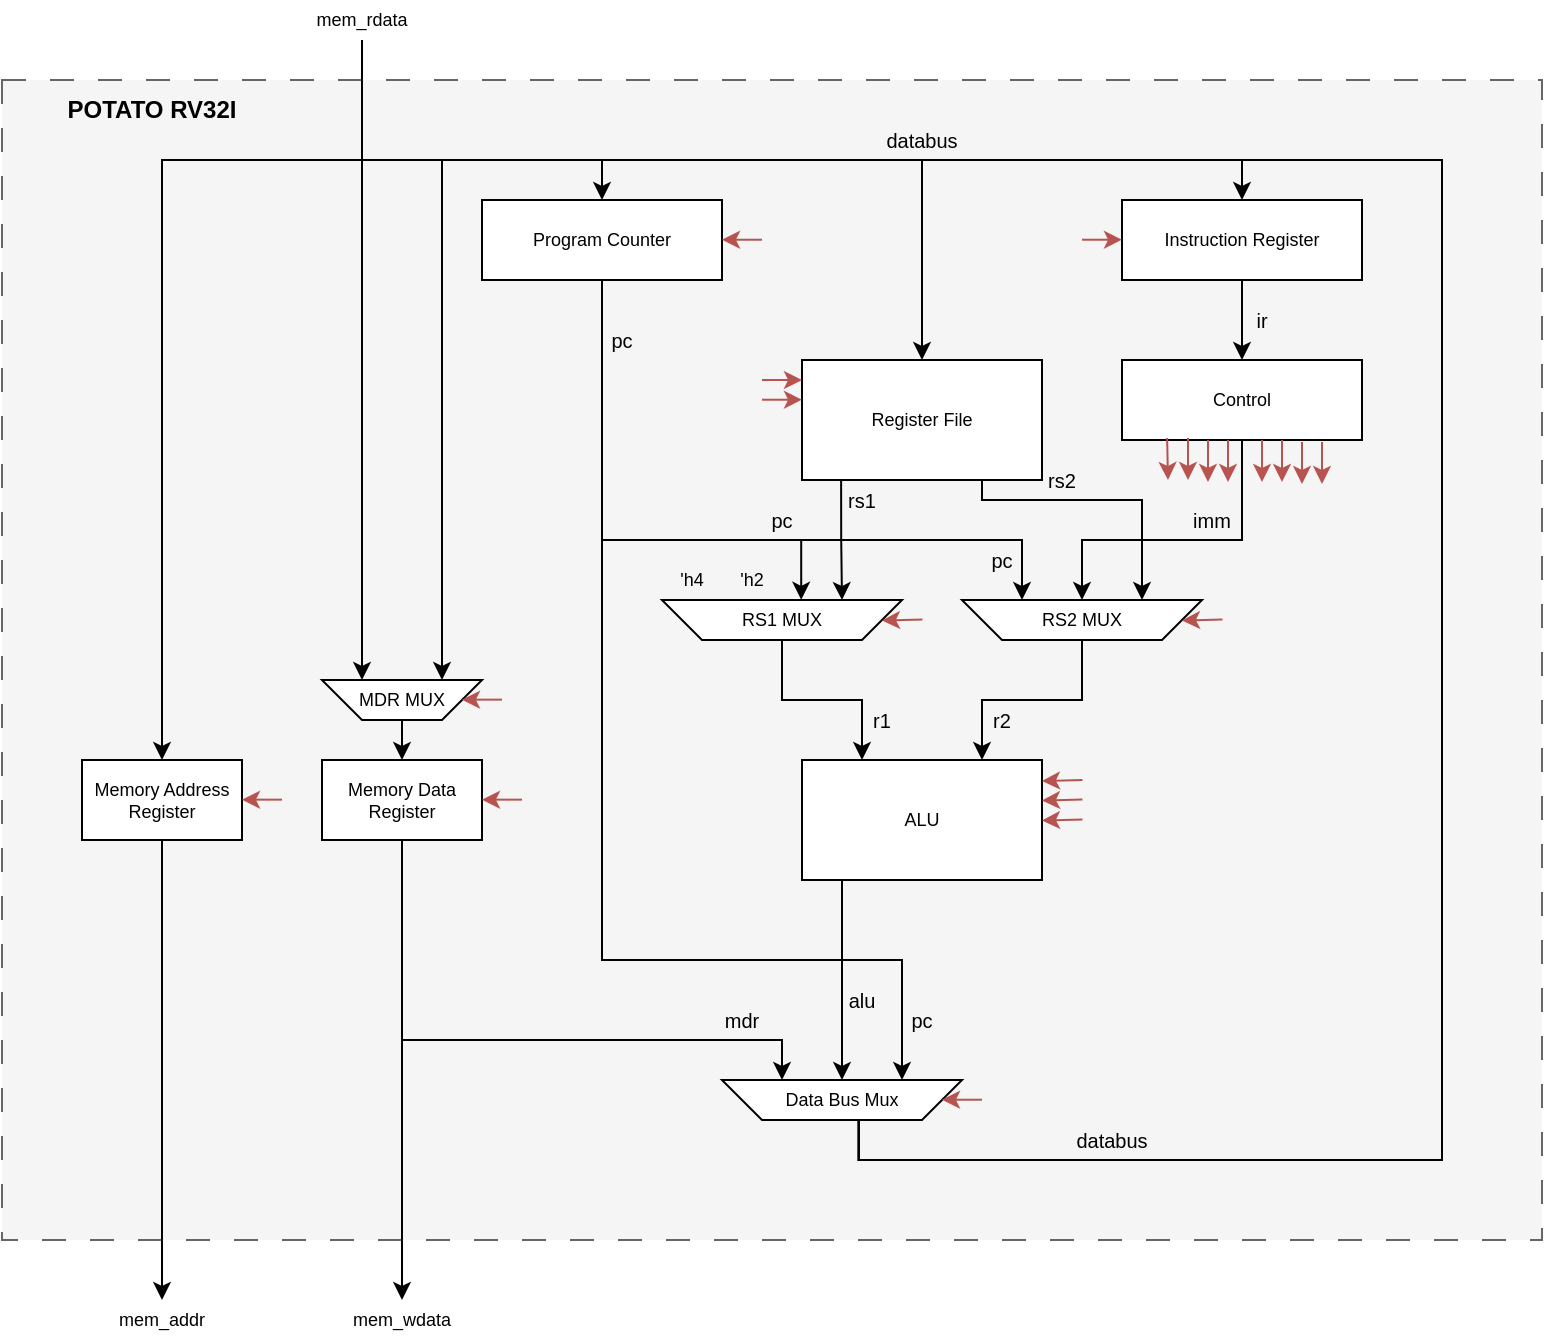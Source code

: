 <mxfile version="24.7.8">
  <diagram name="Page-1" id="98oKJFwYGfcuX6iZ9ha8">
    <mxGraphModel dx="1183" dy="785" grid="1" gridSize="10" guides="1" tooltips="1" connect="1" arrows="1" fold="1" page="0" pageScale="1" pageWidth="850" pageHeight="1100" math="0" shadow="0">
      <root>
        <mxCell id="0" />
        <mxCell id="1" parent="0" />
        <mxCell id="43OX9CWfigrg4bE7kXVG-79" value="" style="rounded=0;whiteSpace=wrap;html=1;dashed=1;dashPattern=12 12;fillColor=#f5f5f5;fontColor=#333333;strokeColor=#666666;" vertex="1" parent="1">
          <mxGeometry y="60" width="770" height="580" as="geometry" />
        </mxCell>
        <mxCell id="43OX9CWfigrg4bE7kXVG-42" style="edgeStyle=orthogonalEdgeStyle;rounded=0;orthogonalLoop=1;jettySize=auto;html=1;exitX=0.5;exitY=1;exitDx=0;exitDy=0;entryX=0.5;entryY=0;entryDx=0;entryDy=0;" edge="1" parent="1" source="43OX9CWfigrg4bE7kXVG-3" target="43OX9CWfigrg4bE7kXVG-52">
          <mxGeometry relative="1" as="geometry">
            <mxPoint x="79.852" y="640" as="targetPoint" />
          </mxGeometry>
        </mxCell>
        <mxCell id="43OX9CWfigrg4bE7kXVG-3" value="Memory Address Register" style="rounded=0;whiteSpace=wrap;html=1;fontSize=9;" vertex="1" parent="1">
          <mxGeometry x="40" y="400" width="80" height="40" as="geometry" />
        </mxCell>
        <mxCell id="43OX9CWfigrg4bE7kXVG-43" style="edgeStyle=orthogonalEdgeStyle;rounded=0;orthogonalLoop=1;jettySize=auto;html=1;exitX=0.5;exitY=1;exitDx=0;exitDy=0;entryX=0.5;entryY=0;entryDx=0;entryDy=0;" edge="1" parent="1" source="43OX9CWfigrg4bE7kXVG-4" target="43OX9CWfigrg4bE7kXVG-51">
          <mxGeometry relative="1" as="geometry">
            <mxPoint x="199.852" y="640" as="targetPoint" />
          </mxGeometry>
        </mxCell>
        <mxCell id="43OX9CWfigrg4bE7kXVG-4" value="Memory Data Register" style="rounded=0;whiteSpace=wrap;html=1;fontSize=9;" vertex="1" parent="1">
          <mxGeometry x="160" y="400" width="80" height="40" as="geometry" />
        </mxCell>
        <mxCell id="43OX9CWfigrg4bE7kXVG-35" style="edgeStyle=orthogonalEdgeStyle;rounded=0;orthogonalLoop=1;jettySize=auto;html=1;exitX=0.5;exitY=1;exitDx=0;exitDy=0;entryX=0.25;entryY=0;entryDx=0;entryDy=0;jumpStyle=arc;" edge="1" parent="1" source="43OX9CWfigrg4bE7kXVG-5" target="43OX9CWfigrg4bE7kXVG-12">
          <mxGeometry relative="1" as="geometry">
            <Array as="points">
              <mxPoint x="300" y="290" />
              <mxPoint x="510" y="290" />
            </Array>
          </mxGeometry>
        </mxCell>
        <mxCell id="43OX9CWfigrg4bE7kXVG-5" value="Program Counter" style="rounded=0;whiteSpace=wrap;html=1;fontSize=9;" vertex="1" parent="1">
          <mxGeometry x="240" y="120" width="120" height="40" as="geometry" />
        </mxCell>
        <mxCell id="43OX9CWfigrg4bE7kXVG-64" style="edgeStyle=orthogonalEdgeStyle;rounded=0;orthogonalLoop=1;jettySize=auto;html=1;exitX=0.5;exitY=1;exitDx=0;exitDy=0;entryX=0.5;entryY=0;entryDx=0;entryDy=0;" edge="1" parent="1" source="43OX9CWfigrg4bE7kXVG-6" target="43OX9CWfigrg4bE7kXVG-53">
          <mxGeometry relative="1" as="geometry" />
        </mxCell>
        <mxCell id="43OX9CWfigrg4bE7kXVG-6" value="Instruction Register" style="rounded=0;whiteSpace=wrap;html=1;fontSize=9;" vertex="1" parent="1">
          <mxGeometry x="560" y="120" width="120" height="40" as="geometry" />
        </mxCell>
        <mxCell id="43OX9CWfigrg4bE7kXVG-31" style="edgeStyle=orthogonalEdgeStyle;rounded=0;orthogonalLoop=1;jettySize=auto;html=1;exitX=0.5;exitY=1;exitDx=0;exitDy=0;entryX=0.5;entryY=0;entryDx=0;entryDy=0;" edge="1" parent="1" source="43OX9CWfigrg4bE7kXVG-8" target="43OX9CWfigrg4bE7kXVG-4">
          <mxGeometry relative="1" as="geometry" />
        </mxCell>
        <mxCell id="43OX9CWfigrg4bE7kXVG-8" value="MDR MUX" style="shape=trapezoid;perimeter=trapezoidPerimeter;whiteSpace=wrap;html=1;fixedSize=1;rotation=0;flipV=1;fontSize=9;" vertex="1" parent="1">
          <mxGeometry x="160" y="360" width="80" height="20" as="geometry" />
        </mxCell>
        <mxCell id="43OX9CWfigrg4bE7kXVG-19" style="edgeStyle=orthogonalEdgeStyle;rounded=0;orthogonalLoop=1;jettySize=auto;html=1;exitX=0.163;exitY=0.988;exitDx=0;exitDy=0;entryX=0.75;entryY=0;entryDx=0;entryDy=0;fontSize=9;exitPerimeter=0;" edge="1" parent="1" source="43OX9CWfigrg4bE7kXVG-9" target="43OX9CWfigrg4bE7kXVG-11">
          <mxGeometry relative="1" as="geometry" />
        </mxCell>
        <mxCell id="43OX9CWfigrg4bE7kXVG-33" style="edgeStyle=orthogonalEdgeStyle;rounded=0;orthogonalLoop=1;jettySize=auto;html=1;exitX=0.75;exitY=1;exitDx=0;exitDy=0;entryX=0.75;entryY=0;entryDx=0;entryDy=0;" edge="1" parent="1" source="43OX9CWfigrg4bE7kXVG-9" target="43OX9CWfigrg4bE7kXVG-12">
          <mxGeometry relative="1" as="geometry">
            <Array as="points">
              <mxPoint x="490" y="270" />
              <mxPoint x="570" y="270" />
            </Array>
          </mxGeometry>
        </mxCell>
        <mxCell id="43OX9CWfigrg4bE7kXVG-9" value="Register File" style="rounded=0;whiteSpace=wrap;html=1;fontSize=9;" vertex="1" parent="1">
          <mxGeometry x="400" y="200" width="120" height="60" as="geometry" />
        </mxCell>
        <mxCell id="43OX9CWfigrg4bE7kXVG-10" value="ALU" style="rounded=0;whiteSpace=wrap;html=1;fontSize=9;" vertex="1" parent="1">
          <mxGeometry x="400" y="400" width="120" height="60" as="geometry" />
        </mxCell>
        <mxCell id="43OX9CWfigrg4bE7kXVG-16" style="edgeStyle=orthogonalEdgeStyle;rounded=0;orthogonalLoop=1;jettySize=auto;html=1;exitX=0.5;exitY=1;exitDx=0;exitDy=0;entryX=0.25;entryY=0;entryDx=0;entryDy=0;fontSize=9;" edge="1" parent="1" source="43OX9CWfigrg4bE7kXVG-11" target="43OX9CWfigrg4bE7kXVG-10">
          <mxGeometry relative="1" as="geometry" />
        </mxCell>
        <mxCell id="43OX9CWfigrg4bE7kXVG-11" value="RS1 MUX" style="shape=trapezoid;perimeter=trapezoidPerimeter;whiteSpace=wrap;html=1;fixedSize=1;rotation=0;flipV=1;fontSize=9;" vertex="1" parent="1">
          <mxGeometry x="330" y="320" width="120" height="20" as="geometry" />
        </mxCell>
        <mxCell id="43OX9CWfigrg4bE7kXVG-18" style="edgeStyle=orthogonalEdgeStyle;rounded=0;orthogonalLoop=1;jettySize=auto;html=1;exitX=0.5;exitY=1;exitDx=0;exitDy=0;entryX=0.75;entryY=0;entryDx=0;entryDy=0;fontSize=9;" edge="1" parent="1" source="43OX9CWfigrg4bE7kXVG-12" target="43OX9CWfigrg4bE7kXVG-10">
          <mxGeometry relative="1" as="geometry" />
        </mxCell>
        <mxCell id="43OX9CWfigrg4bE7kXVG-12" value="RS2 MUX" style="shape=trapezoid;perimeter=trapezoidPerimeter;whiteSpace=wrap;html=1;fixedSize=1;rotation=0;flipV=1;fontSize=9;" vertex="1" parent="1">
          <mxGeometry x="480" y="320" width="120" height="20" as="geometry" />
        </mxCell>
        <mxCell id="43OX9CWfigrg4bE7kXVG-40" style="edgeStyle=orthogonalEdgeStyle;rounded=0;orthogonalLoop=1;jettySize=auto;html=1;exitX=0.57;exitY=0;exitDx=0;exitDy=0;exitPerimeter=0;entryX=0.5;entryY=0;entryDx=0;entryDy=0;" edge="1" parent="1" source="43OX9CWfigrg4bE7kXVG-15" target="43OX9CWfigrg4bE7kXVG-6">
          <mxGeometry relative="1" as="geometry">
            <Array as="points">
              <mxPoint x="428" y="600" />
              <mxPoint x="720" y="600" />
              <mxPoint x="720" y="100" />
              <mxPoint x="620" y="100" />
            </Array>
          </mxGeometry>
        </mxCell>
        <mxCell id="43OX9CWfigrg4bE7kXVG-41" style="edgeStyle=orthogonalEdgeStyle;rounded=0;orthogonalLoop=1;jettySize=auto;html=1;exitX=0.57;exitY=0;exitDx=0;exitDy=0;exitPerimeter=0;entryX=0.5;entryY=0;entryDx=0;entryDy=0;" edge="1" parent="1" source="43OX9CWfigrg4bE7kXVG-15" target="43OX9CWfigrg4bE7kXVG-5">
          <mxGeometry relative="1" as="geometry">
            <Array as="points">
              <mxPoint x="428" y="600" />
              <mxPoint x="720" y="600" />
              <mxPoint x="720" y="100" />
              <mxPoint x="300" y="100" />
            </Array>
          </mxGeometry>
        </mxCell>
        <mxCell id="43OX9CWfigrg4bE7kXVG-46" style="edgeStyle=orthogonalEdgeStyle;rounded=0;orthogonalLoop=1;jettySize=auto;html=1;exitX=0.57;exitY=0;exitDx=0;exitDy=0;exitPerimeter=0;entryX=0.5;entryY=0;entryDx=0;entryDy=0;" edge="1" parent="1" source="43OX9CWfigrg4bE7kXVG-15" target="43OX9CWfigrg4bE7kXVG-3">
          <mxGeometry relative="1" as="geometry">
            <Array as="points">
              <mxPoint x="428" y="600" />
              <mxPoint x="720" y="600" />
              <mxPoint x="720" y="100" />
              <mxPoint x="80" y="100" />
            </Array>
          </mxGeometry>
        </mxCell>
        <mxCell id="43OX9CWfigrg4bE7kXVG-47" style="edgeStyle=orthogonalEdgeStyle;rounded=0;orthogonalLoop=1;jettySize=auto;html=1;exitX=0.57;exitY=0;exitDx=0;exitDy=0;exitPerimeter=0;entryX=0.5;entryY=0;entryDx=0;entryDy=0;" edge="1" parent="1" source="43OX9CWfigrg4bE7kXVG-15" target="43OX9CWfigrg4bE7kXVG-9">
          <mxGeometry relative="1" as="geometry">
            <Array as="points">
              <mxPoint x="428" y="600" />
              <mxPoint x="720" y="600" />
              <mxPoint x="720" y="100" />
              <mxPoint x="460" y="100" />
            </Array>
          </mxGeometry>
        </mxCell>
        <mxCell id="43OX9CWfigrg4bE7kXVG-48" style="edgeStyle=orthogonalEdgeStyle;rounded=0;orthogonalLoop=1;jettySize=auto;html=1;exitX=0.57;exitY=0;exitDx=0;exitDy=0;exitPerimeter=0;entryX=0.75;entryY=0;entryDx=0;entryDy=0;" edge="1" parent="1" source="43OX9CWfigrg4bE7kXVG-15" target="43OX9CWfigrg4bE7kXVG-8">
          <mxGeometry relative="1" as="geometry">
            <Array as="points">
              <mxPoint x="428" y="600" />
              <mxPoint x="720" y="600" />
              <mxPoint x="720" y="100" />
              <mxPoint x="220" y="100" />
            </Array>
          </mxGeometry>
        </mxCell>
        <mxCell id="43OX9CWfigrg4bE7kXVG-15" value="Data Bus Mux" style="shape=trapezoid;perimeter=trapezoidPerimeter;whiteSpace=wrap;html=1;fixedSize=1;rotation=0;flipV=1;fontSize=9;points=[[0,0,0,0,0],[0,0.25,0,0,0],[0,0.5,0,0,0],[0,0.75,0,0,0],[0,1,0,0,0],[0.2,0,0,0,0],[0.25,1,0,0,0],[0.39,0,0,0,0],[0.5,1,0,0,0],[0.57,0,0,0,0],[0.75,1,0,0,0],[0.77,0,0,0,0],[1,0,0,0,0],[1,0.25,0,0,0],[1,0.5,0,0,0],[1,0.75,0,0,0],[1,1,0,0,0]];" vertex="1" parent="1">
          <mxGeometry x="360" y="560" width="120" height="20" as="geometry" />
        </mxCell>
        <mxCell id="43OX9CWfigrg4bE7kXVG-23" value="&#39;h2" style="text;html=1;align=center;verticalAlign=middle;whiteSpace=wrap;rounded=0;fontSize=9;" vertex="1" parent="1">
          <mxGeometry x="360" y="300" width="30" height="20" as="geometry" />
        </mxCell>
        <mxCell id="43OX9CWfigrg4bE7kXVG-24" value="&#39;h4" style="text;html=1;align=center;verticalAlign=middle;whiteSpace=wrap;rounded=0;fontSize=9;" vertex="1" parent="1">
          <mxGeometry x="330" y="300" width="30" height="20" as="geometry" />
        </mxCell>
        <mxCell id="43OX9CWfigrg4bE7kXVG-25" style="edgeStyle=orthogonalEdgeStyle;rounded=0;orthogonalLoop=1;jettySize=auto;html=1;exitX=0.5;exitY=1;exitDx=0;exitDy=0;entryX=0.58;entryY=1.005;entryDx=0;entryDy=0;entryPerimeter=0;fontSize=9;" edge="1" parent="1" source="43OX9CWfigrg4bE7kXVG-5" target="43OX9CWfigrg4bE7kXVG-11">
          <mxGeometry relative="1" as="geometry">
            <Array as="points">
              <mxPoint x="300" y="290" />
              <mxPoint x="400" y="290" />
            </Array>
          </mxGeometry>
        </mxCell>
        <mxCell id="43OX9CWfigrg4bE7kXVG-29" style="edgeStyle=orthogonalEdgeStyle;rounded=0;orthogonalLoop=1;jettySize=auto;html=1;exitX=0.5;exitY=1;exitDx=0;exitDy=0;fontSize=9;entryX=0.75;entryY=1;entryDx=0;entryDy=0;entryPerimeter=0;" edge="1" parent="1" source="43OX9CWfigrg4bE7kXVG-5" target="43OX9CWfigrg4bE7kXVG-15">
          <mxGeometry relative="1" as="geometry">
            <mxPoint x="460" y="560" as="targetPoint" />
            <Array as="points">
              <mxPoint x="300" y="500" />
              <mxPoint x="450" y="500" />
            </Array>
          </mxGeometry>
        </mxCell>
        <mxCell id="43OX9CWfigrg4bE7kXVG-36" style="edgeStyle=orthogonalEdgeStyle;rounded=0;orthogonalLoop=1;jettySize=auto;html=1;exitX=0.5;exitY=1;exitDx=0;exitDy=0;entryX=0.5;entryY=1;entryDx=0;entryDy=0;entryPerimeter=0;" edge="1" parent="1" source="43OX9CWfigrg4bE7kXVG-10" target="43OX9CWfigrg4bE7kXVG-15">
          <mxGeometry relative="1" as="geometry">
            <Array as="points">
              <mxPoint x="420" y="460" />
            </Array>
          </mxGeometry>
        </mxCell>
        <mxCell id="43OX9CWfigrg4bE7kXVG-38" style="edgeStyle=orthogonalEdgeStyle;rounded=0;orthogonalLoop=1;jettySize=auto;html=1;exitX=0.5;exitY=1;exitDx=0;exitDy=0;entryX=0.25;entryY=1;entryDx=0;entryDy=0;entryPerimeter=0;" edge="1" parent="1" source="43OX9CWfigrg4bE7kXVG-4" target="43OX9CWfigrg4bE7kXVG-15">
          <mxGeometry relative="1" as="geometry">
            <Array as="points">
              <mxPoint x="200" y="540" />
              <mxPoint x="390" y="540" />
            </Array>
          </mxGeometry>
        </mxCell>
        <mxCell id="43OX9CWfigrg4bE7kXVG-50" style="edgeStyle=orthogonalEdgeStyle;rounded=0;orthogonalLoop=1;jettySize=auto;html=1;exitX=0.5;exitY=1;exitDx=0;exitDy=0;entryX=0.25;entryY=0;entryDx=0;entryDy=0;" edge="1" parent="1" source="43OX9CWfigrg4bE7kXVG-49" target="43OX9CWfigrg4bE7kXVG-8">
          <mxGeometry relative="1" as="geometry">
            <Array as="points">
              <mxPoint x="180" y="60" />
            </Array>
          </mxGeometry>
        </mxCell>
        <mxCell id="43OX9CWfigrg4bE7kXVG-49" value="mem_rdata" style="text;html=1;align=center;verticalAlign=middle;whiteSpace=wrap;rounded=0;fontSize=9;" vertex="1" parent="1">
          <mxGeometry x="160" y="20" width="40" height="20" as="geometry" />
        </mxCell>
        <mxCell id="43OX9CWfigrg4bE7kXVG-51" value="mem_wdata" style="text;html=1;align=center;verticalAlign=middle;whiteSpace=wrap;rounded=0;fontSize=9;" vertex="1" parent="1">
          <mxGeometry x="180" y="670" width="40" height="20" as="geometry" />
        </mxCell>
        <mxCell id="43OX9CWfigrg4bE7kXVG-52" value="mem_addr" style="text;html=1;align=center;verticalAlign=middle;whiteSpace=wrap;rounded=0;fontSize=9;" vertex="1" parent="1">
          <mxGeometry x="60" y="670" width="40" height="20" as="geometry" />
        </mxCell>
        <mxCell id="43OX9CWfigrg4bE7kXVG-55" style="edgeStyle=orthogonalEdgeStyle;rounded=0;orthogonalLoop=1;jettySize=auto;html=1;exitX=0.5;exitY=1;exitDx=0;exitDy=0;entryX=0.5;entryY=0;entryDx=0;entryDy=0;" edge="1" parent="1" source="43OX9CWfigrg4bE7kXVG-53" target="43OX9CWfigrg4bE7kXVG-12">
          <mxGeometry relative="1" as="geometry">
            <Array as="points">
              <mxPoint x="620" y="290" />
              <mxPoint x="540" y="290" />
            </Array>
          </mxGeometry>
        </mxCell>
        <mxCell id="43OX9CWfigrg4bE7kXVG-53" value="Control" style="rounded=0;whiteSpace=wrap;html=1;fontSize=9;" vertex="1" parent="1">
          <mxGeometry x="560" y="200" width="120" height="40" as="geometry" />
        </mxCell>
        <mxCell id="43OX9CWfigrg4bE7kXVG-56" value="" style="endArrow=classic;html=1;rounded=0;exitX=0.188;exitY=0.975;exitDx=0;exitDy=0;exitPerimeter=0;fillColor=#f8cecc;strokeColor=#b85450;" edge="1" parent="1" source="43OX9CWfigrg4bE7kXVG-53">
          <mxGeometry width="50" height="50" relative="1" as="geometry">
            <mxPoint x="460" y="300" as="sourcePoint" />
            <mxPoint x="583" y="260" as="targetPoint" />
          </mxGeometry>
        </mxCell>
        <mxCell id="43OX9CWfigrg4bE7kXVG-57" value="" style="endArrow=classic;html=1;rounded=0;exitX=0.188;exitY=0.975;exitDx=0;exitDy=0;exitPerimeter=0;fillColor=#f8cecc;strokeColor=#b85450;" edge="1" parent="1">
          <mxGeometry width="50" height="50" relative="1" as="geometry">
            <mxPoint x="593" y="239" as="sourcePoint" />
            <mxPoint x="593" y="260" as="targetPoint" />
          </mxGeometry>
        </mxCell>
        <mxCell id="43OX9CWfigrg4bE7kXVG-58" value="" style="endArrow=classic;html=1;rounded=0;exitX=0.188;exitY=0.975;exitDx=0;exitDy=0;exitPerimeter=0;fillColor=#f8cecc;strokeColor=#b85450;" edge="1" parent="1">
          <mxGeometry width="50" height="50" relative="1" as="geometry">
            <mxPoint x="603" y="240" as="sourcePoint" />
            <mxPoint x="603" y="261" as="targetPoint" />
          </mxGeometry>
        </mxCell>
        <mxCell id="43OX9CWfigrg4bE7kXVG-59" value="" style="endArrow=classic;html=1;rounded=0;exitX=0.188;exitY=0.975;exitDx=0;exitDy=0;exitPerimeter=0;fillColor=#f8cecc;strokeColor=#b85450;" edge="1" parent="1">
          <mxGeometry width="50" height="50" relative="1" as="geometry">
            <mxPoint x="613" y="240" as="sourcePoint" />
            <mxPoint x="613" y="261" as="targetPoint" />
          </mxGeometry>
        </mxCell>
        <mxCell id="43OX9CWfigrg4bE7kXVG-60" value="" style="endArrow=classic;html=1;rounded=0;exitX=0.188;exitY=0.975;exitDx=0;exitDy=0;exitPerimeter=0;fillColor=#f8cecc;strokeColor=#b85450;" edge="1" parent="1">
          <mxGeometry width="50" height="50" relative="1" as="geometry">
            <mxPoint x="630" y="240" as="sourcePoint" />
            <mxPoint x="630" y="261" as="targetPoint" />
          </mxGeometry>
        </mxCell>
        <mxCell id="43OX9CWfigrg4bE7kXVG-61" value="" style="endArrow=classic;html=1;rounded=0;exitX=0.188;exitY=0.975;exitDx=0;exitDy=0;exitPerimeter=0;fillColor=#f8cecc;strokeColor=#b85450;" edge="1" parent="1">
          <mxGeometry width="50" height="50" relative="1" as="geometry">
            <mxPoint x="640" y="240" as="sourcePoint" />
            <mxPoint x="640" y="261" as="targetPoint" />
          </mxGeometry>
        </mxCell>
        <mxCell id="43OX9CWfigrg4bE7kXVG-62" value="" style="endArrow=classic;html=1;rounded=0;exitX=0.188;exitY=0.975;exitDx=0;exitDy=0;exitPerimeter=0;fillColor=#f8cecc;strokeColor=#b85450;" edge="1" parent="1">
          <mxGeometry width="50" height="50" relative="1" as="geometry">
            <mxPoint x="650" y="241" as="sourcePoint" />
            <mxPoint x="650" y="262" as="targetPoint" />
          </mxGeometry>
        </mxCell>
        <mxCell id="43OX9CWfigrg4bE7kXVG-63" value="" style="endArrow=classic;html=1;rounded=0;exitX=0.188;exitY=0.975;exitDx=0;exitDy=0;exitPerimeter=0;fillColor=#f8cecc;strokeColor=#b85450;" edge="1" parent="1">
          <mxGeometry width="50" height="50" relative="1" as="geometry">
            <mxPoint x="660" y="241" as="sourcePoint" />
            <mxPoint x="660" y="262" as="targetPoint" />
          </mxGeometry>
        </mxCell>
        <mxCell id="43OX9CWfigrg4bE7kXVG-65" value="" style="endArrow=classic;html=1;rounded=0;fillColor=#f8cecc;strokeColor=#b85450;" edge="1" parent="1">
          <mxGeometry width="50" height="50" relative="1" as="geometry">
            <mxPoint x="540.25" y="410" as="sourcePoint" />
            <mxPoint x="520" y="410.5" as="targetPoint" />
          </mxGeometry>
        </mxCell>
        <mxCell id="43OX9CWfigrg4bE7kXVG-66" value="" style="endArrow=classic;html=1;rounded=0;fillColor=#f8cecc;strokeColor=#b85450;" edge="1" parent="1">
          <mxGeometry width="50" height="50" relative="1" as="geometry">
            <mxPoint x="540.25" y="419.75" as="sourcePoint" />
            <mxPoint x="520" y="420.25" as="targetPoint" />
          </mxGeometry>
        </mxCell>
        <mxCell id="43OX9CWfigrg4bE7kXVG-67" value="" style="endArrow=classic;html=1;rounded=0;fillColor=#f8cecc;strokeColor=#b85450;" edge="1" parent="1">
          <mxGeometry width="50" height="50" relative="1" as="geometry">
            <mxPoint x="540.25" y="429.75" as="sourcePoint" />
            <mxPoint x="520" y="430.25" as="targetPoint" />
          </mxGeometry>
        </mxCell>
        <mxCell id="43OX9CWfigrg4bE7kXVG-68" value="" style="endArrow=classic;html=1;rounded=0;fillColor=#f8cecc;strokeColor=#b85450;" edge="1" parent="1">
          <mxGeometry width="50" height="50" relative="1" as="geometry">
            <mxPoint x="610.25" y="329.75" as="sourcePoint" />
            <mxPoint x="590" y="330.25" as="targetPoint" />
          </mxGeometry>
        </mxCell>
        <mxCell id="43OX9CWfigrg4bE7kXVG-69" value="" style="endArrow=classic;html=1;rounded=0;fillColor=#f8cecc;strokeColor=#b85450;" edge="1" parent="1">
          <mxGeometry width="50" height="50" relative="1" as="geometry">
            <mxPoint x="460.25" y="329.75" as="sourcePoint" />
            <mxPoint x="440" y="330.25" as="targetPoint" />
          </mxGeometry>
        </mxCell>
        <mxCell id="43OX9CWfigrg4bE7kXVG-70" value="" style="endArrow=classic;html=1;rounded=0;fillColor=#f8cecc;strokeColor=#b85450;" edge="1" parent="1">
          <mxGeometry width="50" height="50" relative="1" as="geometry">
            <mxPoint x="380" y="210" as="sourcePoint" />
            <mxPoint x="400" y="210" as="targetPoint" />
          </mxGeometry>
        </mxCell>
        <mxCell id="43OX9CWfigrg4bE7kXVG-71" value="" style="endArrow=classic;html=1;rounded=0;fillColor=#f8cecc;strokeColor=#b85450;" edge="1" parent="1">
          <mxGeometry width="50" height="50" relative="1" as="geometry">
            <mxPoint x="380" y="219.86" as="sourcePoint" />
            <mxPoint x="400" y="219.86" as="targetPoint" />
          </mxGeometry>
        </mxCell>
        <mxCell id="43OX9CWfigrg4bE7kXVG-72" value="" style="endArrow=classic;html=1;rounded=0;fillColor=#f8cecc;strokeColor=#b85450;" edge="1" parent="1">
          <mxGeometry width="50" height="50" relative="1" as="geometry">
            <mxPoint x="540" y="139.86" as="sourcePoint" />
            <mxPoint x="560" y="139.86" as="targetPoint" />
          </mxGeometry>
        </mxCell>
        <mxCell id="43OX9CWfigrg4bE7kXVG-73" value="" style="endArrow=classic;html=1;rounded=0;fillColor=#f8cecc;strokeColor=#b85450;" edge="1" parent="1">
          <mxGeometry width="50" height="50" relative="1" as="geometry">
            <mxPoint x="380" y="139.86" as="sourcePoint" />
            <mxPoint x="360" y="139.86" as="targetPoint" />
          </mxGeometry>
        </mxCell>
        <mxCell id="43OX9CWfigrg4bE7kXVG-74" value="" style="endArrow=classic;html=1;rounded=0;fillColor=#f8cecc;strokeColor=#b85450;" edge="1" parent="1">
          <mxGeometry width="50" height="50" relative="1" as="geometry">
            <mxPoint x="250" y="369.82" as="sourcePoint" />
            <mxPoint x="230" y="369.82" as="targetPoint" />
          </mxGeometry>
        </mxCell>
        <mxCell id="43OX9CWfigrg4bE7kXVG-76" value="" style="endArrow=classic;html=1;rounded=0;fillColor=#f8cecc;strokeColor=#b85450;" edge="1" parent="1">
          <mxGeometry width="50" height="50" relative="1" as="geometry">
            <mxPoint x="260" y="419.82" as="sourcePoint" />
            <mxPoint x="240" y="419.82" as="targetPoint" />
          </mxGeometry>
        </mxCell>
        <mxCell id="43OX9CWfigrg4bE7kXVG-77" value="" style="endArrow=classic;html=1;rounded=0;fillColor=#f8cecc;strokeColor=#b85450;" edge="1" parent="1">
          <mxGeometry width="50" height="50" relative="1" as="geometry">
            <mxPoint x="140" y="419.82" as="sourcePoint" />
            <mxPoint x="120" y="419.82" as="targetPoint" />
          </mxGeometry>
        </mxCell>
        <mxCell id="43OX9CWfigrg4bE7kXVG-78" value="" style="endArrow=classic;html=1;rounded=0;fillColor=#f8cecc;strokeColor=#b85450;" edge="1" parent="1">
          <mxGeometry width="50" height="50" relative="1" as="geometry">
            <mxPoint x="490" y="569.86" as="sourcePoint" />
            <mxPoint x="470" y="569.86" as="targetPoint" />
          </mxGeometry>
        </mxCell>
        <mxCell id="43OX9CWfigrg4bE7kXVG-80" value="&lt;font style=&quot;font-size: 10px;&quot;&gt;imm&lt;/font&gt;" style="text;html=1;align=center;verticalAlign=middle;whiteSpace=wrap;rounded=0;" vertex="1" parent="1">
          <mxGeometry x="590" y="270" width="30" height="20" as="geometry" />
        </mxCell>
        <mxCell id="43OX9CWfigrg4bE7kXVG-81" value="&lt;font style=&quot;font-size: 10px;&quot;&gt;databus&lt;/font&gt;" style="text;html=1;align=center;verticalAlign=middle;whiteSpace=wrap;rounded=0;" vertex="1" parent="1">
          <mxGeometry x="530" y="580" width="50" height="20" as="geometry" />
        </mxCell>
        <mxCell id="43OX9CWfigrg4bE7kXVG-82" value="&lt;font style=&quot;font-size: 10px;&quot;&gt;databus&lt;/font&gt;" style="text;html=1;align=center;verticalAlign=middle;whiteSpace=wrap;rounded=0;" vertex="1" parent="1">
          <mxGeometry x="435" y="80" width="50" height="20" as="geometry" />
        </mxCell>
        <mxCell id="43OX9CWfigrg4bE7kXVG-83" value="&lt;font style=&quot;font-size: 10px;&quot;&gt;ir&lt;/font&gt;" style="text;html=1;align=center;verticalAlign=middle;whiteSpace=wrap;rounded=0;" vertex="1" parent="1">
          <mxGeometry x="620" y="170" width="20" height="20" as="geometry" />
        </mxCell>
        <mxCell id="43OX9CWfigrg4bE7kXVG-84" value="&lt;font style=&quot;font-size: 10px;&quot;&gt;pc&lt;/font&gt;" style="text;html=1;align=center;verticalAlign=middle;whiteSpace=wrap;rounded=0;" vertex="1" parent="1">
          <mxGeometry x="300" y="180" width="20" height="20" as="geometry" />
        </mxCell>
        <mxCell id="43OX9CWfigrg4bE7kXVG-85" value="&lt;font style=&quot;font-size: 10px;&quot;&gt;pc&lt;/font&gt;" style="text;html=1;align=center;verticalAlign=middle;whiteSpace=wrap;rounded=0;" vertex="1" parent="1">
          <mxGeometry x="490" y="290" width="20" height="20" as="geometry" />
        </mxCell>
        <mxCell id="43OX9CWfigrg4bE7kXVG-86" value="&lt;font style=&quot;font-size: 10px;&quot;&gt;pc&lt;/font&gt;" style="text;html=1;align=center;verticalAlign=middle;whiteSpace=wrap;rounded=0;" vertex="1" parent="1">
          <mxGeometry x="380" y="270" width="20" height="20" as="geometry" />
        </mxCell>
        <mxCell id="43OX9CWfigrg4bE7kXVG-87" value="&lt;font style=&quot;font-size: 10px;&quot;&gt;rs1&lt;/font&gt;" style="text;html=1;align=center;verticalAlign=middle;whiteSpace=wrap;rounded=0;" vertex="1" parent="1">
          <mxGeometry x="420" y="260" width="20" height="20" as="geometry" />
        </mxCell>
        <mxCell id="43OX9CWfigrg4bE7kXVG-88" value="&lt;font style=&quot;font-size: 10px;&quot;&gt;rs2&lt;/font&gt;" style="text;html=1;align=center;verticalAlign=middle;whiteSpace=wrap;rounded=0;" vertex="1" parent="1">
          <mxGeometry x="520" y="250" width="20" height="20" as="geometry" />
        </mxCell>
        <mxCell id="43OX9CWfigrg4bE7kXVG-89" value="&lt;font style=&quot;font-size: 10px;&quot;&gt;r1&lt;/font&gt;" style="text;html=1;align=center;verticalAlign=middle;whiteSpace=wrap;rounded=0;" vertex="1" parent="1">
          <mxGeometry x="430" y="370" width="20" height="20" as="geometry" />
        </mxCell>
        <mxCell id="43OX9CWfigrg4bE7kXVG-90" value="&lt;font style=&quot;font-size: 10px;&quot;&gt;r2&lt;/font&gt;" style="text;html=1;align=center;verticalAlign=middle;whiteSpace=wrap;rounded=0;" vertex="1" parent="1">
          <mxGeometry x="490" y="370" width="20" height="20" as="geometry" />
        </mxCell>
        <mxCell id="43OX9CWfigrg4bE7kXVG-91" value="&lt;font style=&quot;font-size: 10px;&quot;&gt;pc&lt;/font&gt;" style="text;html=1;align=center;verticalAlign=middle;whiteSpace=wrap;rounded=0;" vertex="1" parent="1">
          <mxGeometry x="450" y="520" width="20" height="20" as="geometry" />
        </mxCell>
        <mxCell id="43OX9CWfigrg4bE7kXVG-92" value="&lt;font style=&quot;font-size: 10px;&quot;&gt;alu&lt;/font&gt;" style="text;html=1;align=center;verticalAlign=middle;whiteSpace=wrap;rounded=0;" vertex="1" parent="1">
          <mxGeometry x="420" y="510" width="20" height="20" as="geometry" />
        </mxCell>
        <mxCell id="43OX9CWfigrg4bE7kXVG-93" value="&lt;font style=&quot;font-size: 10px;&quot;&gt;mdr&lt;/font&gt;" style="text;html=1;align=center;verticalAlign=middle;whiteSpace=wrap;rounded=0;" vertex="1" parent="1">
          <mxGeometry x="360" y="520" width="20" height="20" as="geometry" />
        </mxCell>
        <mxCell id="43OX9CWfigrg4bE7kXVG-95" value="&lt;b&gt;POTATO RV32I&lt;/b&gt;" style="text;html=1;align=center;verticalAlign=middle;whiteSpace=wrap;rounded=0;" vertex="1" parent="1">
          <mxGeometry y="60" width="150" height="30" as="geometry" />
        </mxCell>
      </root>
    </mxGraphModel>
  </diagram>
</mxfile>
